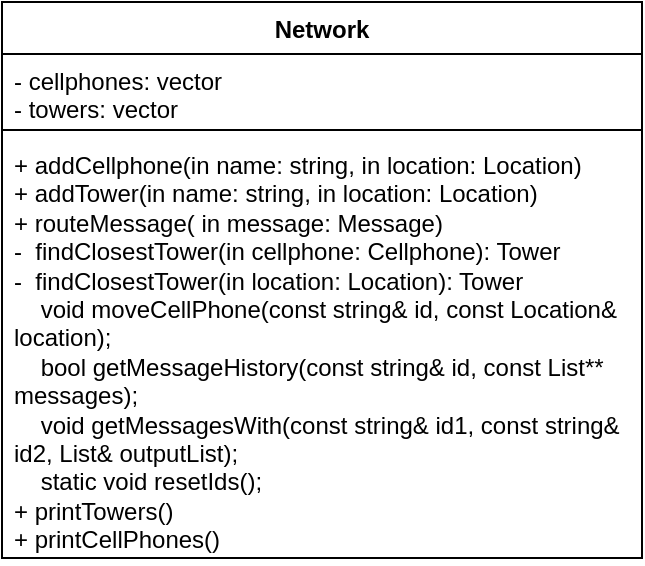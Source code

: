 <mxfile version="21.6.8" type="github">
  <diagram id="C5RBs43oDa-KdzZeNtuy" name="Page-1">
    <mxGraphModel dx="724" dy="430" grid="1" gridSize="10" guides="1" tooltips="1" connect="1" arrows="1" fold="1" page="1" pageScale="1" pageWidth="827" pageHeight="1169" math="0" shadow="0">
      <root>
        <mxCell id="WIyWlLk6GJQsqaUBKTNV-0" />
        <mxCell id="WIyWlLk6GJQsqaUBKTNV-1" parent="WIyWlLk6GJQsqaUBKTNV-0" />
        <mxCell id="0oTE2nUID6lhTaBn_6L_-1" value="Network" style="swimlane;fontStyle=1;align=center;verticalAlign=top;childLayout=stackLayout;horizontal=1;startSize=26;horizontalStack=0;resizeParent=1;resizeParentMax=0;resizeLast=0;collapsible=1;marginBottom=0;whiteSpace=wrap;html=1;" vertex="1" parent="WIyWlLk6GJQsqaUBKTNV-1">
          <mxGeometry x="280" y="40" width="320" height="278" as="geometry" />
        </mxCell>
        <mxCell id="0oTE2nUID6lhTaBn_6L_-2" value="&lt;div&gt;- cellphones: vector&lt;/div&gt;&lt;div&gt;- towers: vector&lt;br&gt;&lt;/div&gt;" style="text;strokeColor=none;fillColor=none;align=left;verticalAlign=top;spacingLeft=4;spacingRight=4;overflow=hidden;rotatable=0;points=[[0,0.5],[1,0.5]];portConstraint=eastwest;whiteSpace=wrap;html=1;" vertex="1" parent="0oTE2nUID6lhTaBn_6L_-1">
          <mxGeometry y="26" width="320" height="34" as="geometry" />
        </mxCell>
        <mxCell id="0oTE2nUID6lhTaBn_6L_-3" value="" style="line;strokeWidth=1;fillColor=none;align=left;verticalAlign=middle;spacingTop=-1;spacingLeft=3;spacingRight=3;rotatable=0;labelPosition=right;points=[];portConstraint=eastwest;strokeColor=inherit;" vertex="1" parent="0oTE2nUID6lhTaBn_6L_-1">
          <mxGeometry y="60" width="320" height="8" as="geometry" />
        </mxCell>
        <mxCell id="0oTE2nUID6lhTaBn_6L_-4" value="&lt;div&gt;+ addCellphone(in name: string, in location: Location)&lt;br&gt;+ addTower(in name: string, in location: Location)&lt;/div&gt;&lt;div&gt;+ routeMessage( in message: Message)&lt;br&gt;-&amp;nbsp; findClosestTower(in&amp;nbsp;cellphone: Cellphone): Tower&lt;br&gt;-&amp;nbsp; findClosestTower(in location: Location): Tower&lt;br&gt;&amp;nbsp;&amp;nbsp;&amp;nbsp; void moveCellPhone(const string&amp;amp; id, const Location&amp;amp; location);&lt;br&gt;&amp;nbsp;&amp;nbsp;&amp;nbsp; bool getMessageHistory(const string&amp;amp; id, const List** messages);&lt;br&gt;&amp;nbsp;&amp;nbsp;&amp;nbsp; void getMessagesWith(const string&amp;amp; id1, const string&amp;amp; id2, List&amp;amp; outputList);&lt;br&gt;&amp;nbsp;&amp;nbsp;&amp;nbsp; static void resetIds();&lt;br&gt;&lt;/div&gt;&lt;div&gt;+ printTowers()&lt;/div&gt;&lt;div&gt;+ printCellPhones()&lt;br&gt;&lt;/div&gt;" style="text;strokeColor=none;fillColor=none;align=left;verticalAlign=top;spacingLeft=4;spacingRight=4;overflow=hidden;rotatable=0;points=[[0,0.5],[1,0.5]];portConstraint=eastwest;whiteSpace=wrap;html=1;" vertex="1" parent="0oTE2nUID6lhTaBn_6L_-1">
          <mxGeometry y="68" width="320" height="210" as="geometry" />
        </mxCell>
      </root>
    </mxGraphModel>
  </diagram>
</mxfile>

